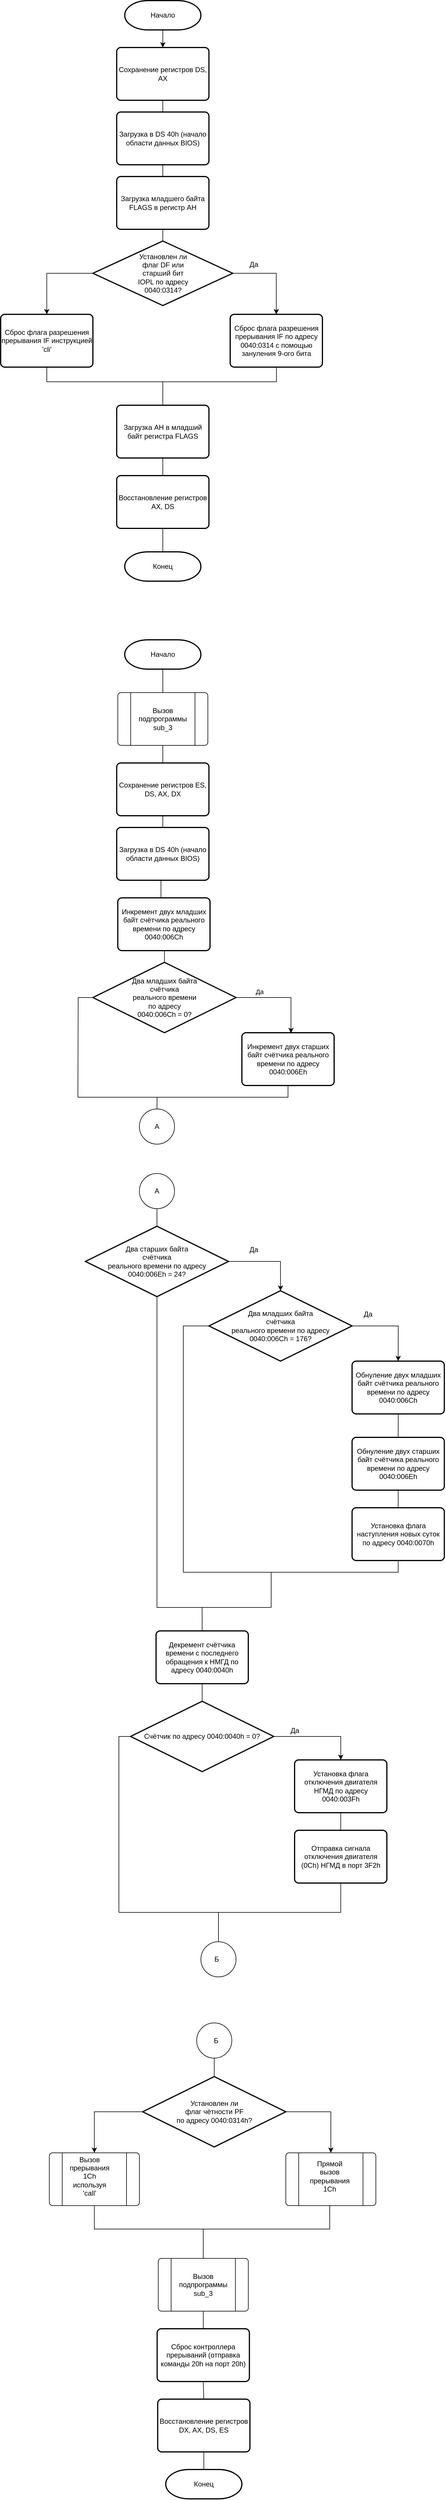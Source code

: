 <mxfile version="15.2.9" type="github">
  <diagram id="C5RBs43oDa-KdzZeNtuy" name="Page-1">
    <mxGraphModel dx="1038" dy="526" grid="1" gridSize="10" guides="1" tooltips="1" connect="1" arrows="1" fold="1" page="1" pageScale="1" pageWidth="827" pageHeight="1169" math="0" shadow="0">
      <root>
        <mxCell id="WIyWlLk6GJQsqaUBKTNV-0" />
        <mxCell id="WIyWlLk6GJQsqaUBKTNV-1" parent="WIyWlLk6GJQsqaUBKTNV-0" />
        <mxCell id="z6fKE8jfNeZlUit592Hx-12" style="edgeStyle=orthogonalEdgeStyle;rounded=0;orthogonalLoop=1;jettySize=auto;html=1;exitX=0.5;exitY=1;exitDx=0;exitDy=0;exitPerimeter=0;entryX=0.5;entryY=0;entryDx=0;entryDy=0;" edge="1" parent="WIyWlLk6GJQsqaUBKTNV-1" source="z6fKE8jfNeZlUit592Hx-0" target="z6fKE8jfNeZlUit592Hx-6">
          <mxGeometry relative="1" as="geometry" />
        </mxCell>
        <mxCell id="z6fKE8jfNeZlUit592Hx-0" value="Начало" style="strokeWidth=2;html=1;shape=mxgraph.flowchart.terminator;whiteSpace=wrap;" vertex="1" parent="WIyWlLk6GJQsqaUBKTNV-1">
          <mxGeometry x="340" y="50" width="130" height="50" as="geometry" />
        </mxCell>
        <mxCell id="z6fKE8jfNeZlUit592Hx-3" value="Загрузка младшего байта FLAGS в регистр AH" style="rounded=1;whiteSpace=wrap;html=1;absoluteArcSize=1;arcSize=14;strokeWidth=2;" vertex="1" parent="WIyWlLk6GJQsqaUBKTNV-1">
          <mxGeometry x="326.24" y="350" width="157.5" height="90" as="geometry" />
        </mxCell>
        <mxCell id="z6fKE8jfNeZlUit592Hx-16" style="edgeStyle=orthogonalEdgeStyle;rounded=0;orthogonalLoop=1;jettySize=auto;html=1;exitX=1;exitY=0.5;exitDx=0;exitDy=0;exitPerimeter=0;" edge="1" parent="WIyWlLk6GJQsqaUBKTNV-1" source="z6fKE8jfNeZlUit592Hx-4" target="z6fKE8jfNeZlUit592Hx-7">
          <mxGeometry relative="1" as="geometry" />
        </mxCell>
        <mxCell id="z6fKE8jfNeZlUit592Hx-17" style="edgeStyle=orthogonalEdgeStyle;rounded=0;orthogonalLoop=1;jettySize=auto;html=1;exitX=0;exitY=0.5;exitDx=0;exitDy=0;exitPerimeter=0;" edge="1" parent="WIyWlLk6GJQsqaUBKTNV-1" source="z6fKE8jfNeZlUit592Hx-4" target="z6fKE8jfNeZlUit592Hx-8">
          <mxGeometry relative="1" as="geometry" />
        </mxCell>
        <mxCell id="z6fKE8jfNeZlUit592Hx-21" style="edgeStyle=orthogonalEdgeStyle;rounded=0;orthogonalLoop=1;jettySize=auto;html=1;exitX=0.5;exitY=0;exitDx=0;exitDy=0;exitPerimeter=0;endArrow=none;endFill=0;" edge="1" parent="WIyWlLk6GJQsqaUBKTNV-1" source="z6fKE8jfNeZlUit592Hx-4" target="z6fKE8jfNeZlUit592Hx-3">
          <mxGeometry relative="1" as="geometry" />
        </mxCell>
        <mxCell id="z6fKE8jfNeZlUit592Hx-4" value="&lt;div&gt;Установлен ли&lt;/div&gt;&lt;div&gt; флаг DF или&lt;/div&gt;&lt;div&gt; старший бит&lt;/div&gt;&lt;div&gt; IOPL по адресу &lt;br&gt;&lt;/div&gt;&lt;div&gt;0040:0314?&lt;/div&gt;" style="strokeWidth=2;html=1;shape=mxgraph.flowchart.decision;whiteSpace=wrap;" vertex="1" parent="WIyWlLk6GJQsqaUBKTNV-1">
          <mxGeometry x="285.62" y="460" width="238.75" height="110" as="geometry" />
        </mxCell>
        <mxCell id="z6fKE8jfNeZlUit592Hx-14" style="edgeStyle=orthogonalEdgeStyle;rounded=0;orthogonalLoop=1;jettySize=auto;html=1;exitX=0.5;exitY=1;exitDx=0;exitDy=0;entryX=0.5;entryY=0;entryDx=0;entryDy=0;endArrow=none;endFill=0;" edge="1" parent="WIyWlLk6GJQsqaUBKTNV-1" source="z6fKE8jfNeZlUit592Hx-5" target="z6fKE8jfNeZlUit592Hx-3">
          <mxGeometry relative="1" as="geometry" />
        </mxCell>
        <mxCell id="z6fKE8jfNeZlUit592Hx-5" value="Загрузка в DS 40h (начало области данных BIOS)" style="rounded=1;whiteSpace=wrap;html=1;absoluteArcSize=1;arcSize=14;strokeWidth=2;" vertex="1" parent="WIyWlLk6GJQsqaUBKTNV-1">
          <mxGeometry x="326.25" y="240" width="157.5" height="90" as="geometry" />
        </mxCell>
        <mxCell id="z6fKE8jfNeZlUit592Hx-13" style="edgeStyle=orthogonalEdgeStyle;rounded=0;orthogonalLoop=1;jettySize=auto;html=1;exitX=0.5;exitY=1;exitDx=0;exitDy=0;entryX=0.5;entryY=0;entryDx=0;entryDy=0;endArrow=none;endFill=0;" edge="1" parent="WIyWlLk6GJQsqaUBKTNV-1" source="z6fKE8jfNeZlUit592Hx-6" target="z6fKE8jfNeZlUit592Hx-5">
          <mxGeometry relative="1" as="geometry" />
        </mxCell>
        <mxCell id="z6fKE8jfNeZlUit592Hx-6" value="Сохранение регистров DS, AX" style="rounded=1;whiteSpace=wrap;html=1;absoluteArcSize=1;arcSize=14;strokeWidth=2;" vertex="1" parent="WIyWlLk6GJQsqaUBKTNV-1">
          <mxGeometry x="326.25" y="130" width="157.5" height="90" as="geometry" />
        </mxCell>
        <mxCell id="z6fKE8jfNeZlUit592Hx-7" value="Сброс флага разрешения прерывания IF по адресу 0040:0314 с помощью зануления 9-ого бита" style="rounded=1;whiteSpace=wrap;html=1;absoluteArcSize=1;arcSize=14;strokeWidth=2;" vertex="1" parent="WIyWlLk6GJQsqaUBKTNV-1">
          <mxGeometry x="520" y="585" width="157.5" height="90" as="geometry" />
        </mxCell>
        <mxCell id="z6fKE8jfNeZlUit592Hx-18" style="edgeStyle=orthogonalEdgeStyle;rounded=0;orthogonalLoop=1;jettySize=auto;html=1;exitX=0.5;exitY=1;exitDx=0;exitDy=0;endArrow=none;endFill=0;" edge="1" parent="WIyWlLk6GJQsqaUBKTNV-1" source="z6fKE8jfNeZlUit592Hx-8" target="z6fKE8jfNeZlUit592Hx-7">
          <mxGeometry relative="1" as="geometry">
            <Array as="points">
              <mxPoint x="207" y="700" />
              <mxPoint x="599" y="700" />
            </Array>
          </mxGeometry>
        </mxCell>
        <mxCell id="z6fKE8jfNeZlUit592Hx-8" value="Сброс флага разрешения прерывания IF инструкцией &#39;cli&#39;" style="rounded=1;whiteSpace=wrap;html=1;absoluteArcSize=1;arcSize=14;strokeWidth=2;" vertex="1" parent="WIyWlLk6GJQsqaUBKTNV-1">
          <mxGeometry x="128.12" y="585" width="157.5" height="90" as="geometry" />
        </mxCell>
        <mxCell id="z6fKE8jfNeZlUit592Hx-23" style="edgeStyle=orthogonalEdgeStyle;rounded=0;orthogonalLoop=1;jettySize=auto;html=1;endArrow=none;endFill=0;" edge="1" parent="WIyWlLk6GJQsqaUBKTNV-1" source="z6fKE8jfNeZlUit592Hx-9">
          <mxGeometry relative="1" as="geometry">
            <mxPoint x="404.99" y="700" as="targetPoint" />
          </mxGeometry>
        </mxCell>
        <mxCell id="z6fKE8jfNeZlUit592Hx-24" style="edgeStyle=orthogonalEdgeStyle;rounded=0;orthogonalLoop=1;jettySize=auto;html=1;exitX=0.5;exitY=1;exitDx=0;exitDy=0;entryX=0.5;entryY=0;entryDx=0;entryDy=0;endArrow=none;endFill=0;" edge="1" parent="WIyWlLk6GJQsqaUBKTNV-1" source="z6fKE8jfNeZlUit592Hx-9" target="z6fKE8jfNeZlUit592Hx-10">
          <mxGeometry relative="1" as="geometry" />
        </mxCell>
        <mxCell id="z6fKE8jfNeZlUit592Hx-9" value="Загрузка AH в младший байт регистра FLAGS" style="rounded=1;whiteSpace=wrap;html=1;absoluteArcSize=1;arcSize=14;strokeWidth=2;" vertex="1" parent="WIyWlLk6GJQsqaUBKTNV-1">
          <mxGeometry x="326.24" y="740" width="157.5" height="90" as="geometry" />
        </mxCell>
        <mxCell id="z6fKE8jfNeZlUit592Hx-25" style="edgeStyle=orthogonalEdgeStyle;rounded=0;orthogonalLoop=1;jettySize=auto;html=1;exitX=0.5;exitY=1;exitDx=0;exitDy=0;endArrow=none;endFill=0;" edge="1" parent="WIyWlLk6GJQsqaUBKTNV-1" source="z6fKE8jfNeZlUit592Hx-10" target="z6fKE8jfNeZlUit592Hx-11">
          <mxGeometry relative="1" as="geometry" />
        </mxCell>
        <mxCell id="z6fKE8jfNeZlUit592Hx-10" value="Восстановление регистров AX, DS" style="rounded=1;whiteSpace=wrap;html=1;absoluteArcSize=1;arcSize=14;strokeWidth=2;" vertex="1" parent="WIyWlLk6GJQsqaUBKTNV-1">
          <mxGeometry x="326.24" y="860" width="157.5" height="90" as="geometry" />
        </mxCell>
        <mxCell id="z6fKE8jfNeZlUit592Hx-11" value="Конец" style="strokeWidth=2;html=1;shape=mxgraph.flowchart.terminator;whiteSpace=wrap;" vertex="1" parent="WIyWlLk6GJQsqaUBKTNV-1">
          <mxGeometry x="339.99" y="990" width="130" height="50" as="geometry" />
        </mxCell>
        <mxCell id="z6fKE8jfNeZlUit592Hx-26" value="Да" style="text;html=1;align=center;verticalAlign=middle;resizable=0;points=[];autosize=1;strokeColor=none;fillColor=none;" vertex="1" parent="WIyWlLk6GJQsqaUBKTNV-1">
          <mxGeometry x="545" y="490" width="30" height="20" as="geometry" />
        </mxCell>
        <mxCell id="z6fKE8jfNeZlUit592Hx-33" style="edgeStyle=orthogonalEdgeStyle;rounded=0;orthogonalLoop=1;jettySize=auto;html=1;exitX=0.5;exitY=1;exitDx=0;exitDy=0;exitPerimeter=0;entryX=0.5;entryY=0;entryDx=0;entryDy=0;endArrow=none;endFill=0;" edge="1" parent="WIyWlLk6GJQsqaUBKTNV-1" source="z6fKE8jfNeZlUit592Hx-27" target="z6fKE8jfNeZlUit592Hx-28">
          <mxGeometry relative="1" as="geometry" />
        </mxCell>
        <mxCell id="z6fKE8jfNeZlUit592Hx-27" value="Начало" style="strokeWidth=2;html=1;shape=mxgraph.flowchart.terminator;whiteSpace=wrap;" vertex="1" parent="WIyWlLk6GJQsqaUBKTNV-1">
          <mxGeometry x="339.99" y="1140" width="130" height="50" as="geometry" />
        </mxCell>
        <mxCell id="z6fKE8jfNeZlUit592Hx-34" style="edgeStyle=orthogonalEdgeStyle;rounded=0;orthogonalLoop=1;jettySize=auto;html=1;exitX=0.5;exitY=1;exitDx=0;exitDy=0;entryX=0.5;entryY=0;entryDx=0;entryDy=0;endArrow=none;endFill=0;" edge="1" parent="WIyWlLk6GJQsqaUBKTNV-1" source="z6fKE8jfNeZlUit592Hx-28" target="z6fKE8jfNeZlUit592Hx-32">
          <mxGeometry relative="1" as="geometry" />
        </mxCell>
        <mxCell id="z6fKE8jfNeZlUit592Hx-28" value="" style="verticalLabelPosition=bottom;verticalAlign=top;html=1;shape=process;whiteSpace=wrap;rounded=1;size=0.14;arcSize=6;" vertex="1" parent="WIyWlLk6GJQsqaUBKTNV-1">
          <mxGeometry x="328.12" y="1230" width="153.76" height="90" as="geometry" />
        </mxCell>
        <mxCell id="z6fKE8jfNeZlUit592Hx-29" value="Вызов подпрограммы sub_3" style="text;html=1;strokeColor=none;fillColor=none;align=center;verticalAlign=middle;whiteSpace=wrap;rounded=0;" vertex="1" parent="WIyWlLk6GJQsqaUBKTNV-1">
          <mxGeometry x="385" y="1265" width="40" height="20" as="geometry" />
        </mxCell>
        <mxCell id="z6fKE8jfNeZlUit592Hx-36" style="rounded=0;orthogonalLoop=1;jettySize=auto;html=1;exitX=0.5;exitY=1;exitDx=0;exitDy=0;entryX=0.468;entryY=0.017;entryDx=0;entryDy=0;entryPerimeter=0;endArrow=none;endFill=0;edgeStyle=orthogonalEdgeStyle;" edge="1" parent="WIyWlLk6GJQsqaUBKTNV-1" source="z6fKE8jfNeZlUit592Hx-30" target="z6fKE8jfNeZlUit592Hx-35">
          <mxGeometry relative="1" as="geometry" />
        </mxCell>
        <mxCell id="z6fKE8jfNeZlUit592Hx-30" value="Загрузка в DS 40h (начало области данных BIOS)" style="rounded=1;whiteSpace=wrap;html=1;absoluteArcSize=1;arcSize=14;strokeWidth=2;" vertex="1" parent="WIyWlLk6GJQsqaUBKTNV-1">
          <mxGeometry x="326.25" y="1460" width="157.5" height="90" as="geometry" />
        </mxCell>
        <mxCell id="z6fKE8jfNeZlUit592Hx-31" style="edgeStyle=orthogonalEdgeStyle;rounded=0;orthogonalLoop=1;jettySize=auto;html=1;exitX=0.5;exitY=1;exitDx=0;exitDy=0;entryX=0.5;entryY=0;entryDx=0;entryDy=0;endArrow=none;endFill=0;" edge="1" parent="WIyWlLk6GJQsqaUBKTNV-1" source="z6fKE8jfNeZlUit592Hx-32" target="z6fKE8jfNeZlUit592Hx-30">
          <mxGeometry relative="1" as="geometry" />
        </mxCell>
        <mxCell id="z6fKE8jfNeZlUit592Hx-32" value="Сохранение регистров ES, DS, AX, DX" style="rounded=1;whiteSpace=wrap;html=1;absoluteArcSize=1;arcSize=14;strokeWidth=2;" vertex="1" parent="WIyWlLk6GJQsqaUBKTNV-1">
          <mxGeometry x="326.25" y="1350" width="157.5" height="90" as="geometry" />
        </mxCell>
        <mxCell id="z6fKE8jfNeZlUit592Hx-35" value="Инкремент двух младших байт счётчика реального времени по адресу 0040:006Ch" style="rounded=1;whiteSpace=wrap;html=1;absoluteArcSize=1;arcSize=14;strokeWidth=2;" vertex="1" parent="WIyWlLk6GJQsqaUBKTNV-1">
          <mxGeometry x="328.12" y="1580" width="157.5" height="90" as="geometry" />
        </mxCell>
        <mxCell id="z6fKE8jfNeZlUit592Hx-42" style="rounded=0;orthogonalLoop=1;jettySize=auto;html=1;exitX=0.5;exitY=0;exitDx=0;exitDy=0;exitPerimeter=0;endArrow=none;endFill=0;edgeStyle=orthogonalEdgeStyle;" edge="1" parent="WIyWlLk6GJQsqaUBKTNV-1" source="z6fKE8jfNeZlUit592Hx-37" target="z6fKE8jfNeZlUit592Hx-35">
          <mxGeometry relative="1" as="geometry" />
        </mxCell>
        <mxCell id="z6fKE8jfNeZlUit592Hx-43" style="edgeStyle=orthogonalEdgeStyle;rounded=0;orthogonalLoop=1;jettySize=auto;html=1;endArrow=none;endFill=0;" edge="1" parent="WIyWlLk6GJQsqaUBKTNV-1" source="z6fKE8jfNeZlUit592Hx-37">
          <mxGeometry relative="1" as="geometry">
            <mxPoint x="260" y="1920" as="targetPoint" />
          </mxGeometry>
        </mxCell>
        <mxCell id="z6fKE8jfNeZlUit592Hx-47" style="edgeStyle=orthogonalEdgeStyle;rounded=0;orthogonalLoop=1;jettySize=auto;html=1;exitX=1;exitY=0.5;exitDx=0;exitDy=0;exitPerimeter=0;entryX=0.532;entryY=0.007;entryDx=0;entryDy=0;entryPerimeter=0;endArrow=classic;endFill=1;" edge="1" parent="WIyWlLk6GJQsqaUBKTNV-1" source="z6fKE8jfNeZlUit592Hx-37" target="z6fKE8jfNeZlUit592Hx-38">
          <mxGeometry relative="1" as="geometry" />
        </mxCell>
        <mxCell id="z6fKE8jfNeZlUit592Hx-48" value="Да" style="edgeLabel;html=1;align=center;verticalAlign=middle;resizable=0;points=[];" vertex="1" connectable="0" parent="z6fKE8jfNeZlUit592Hx-47">
          <mxGeometry x="-0.601" y="1" relative="1" as="geometry">
            <mxPoint x="9" y="-9" as="offset" />
          </mxGeometry>
        </mxCell>
        <mxCell id="z6fKE8jfNeZlUit592Hx-37" value="&lt;div&gt;Два младших байта&lt;/div&gt;&lt;div&gt; счётчика &lt;br&gt;&lt;/div&gt;&lt;div&gt;реального времени&lt;/div&gt;&lt;div&gt; по адресу&lt;/div&gt;&lt;div&gt; 0040:006Ch = 0?&lt;/div&gt;" style="strokeWidth=2;html=1;shape=mxgraph.flowchart.decision;whiteSpace=wrap;" vertex="1" parent="WIyWlLk6GJQsqaUBKTNV-1">
          <mxGeometry x="285.62" y="1690" width="244.38" height="120" as="geometry" />
        </mxCell>
        <mxCell id="z6fKE8jfNeZlUit592Hx-45" style="edgeStyle=orthogonalEdgeStyle;rounded=0;orthogonalLoop=1;jettySize=auto;html=1;endArrow=none;endFill=0;" edge="1" parent="WIyWlLk6GJQsqaUBKTNV-1" source="z6fKE8jfNeZlUit592Hx-38">
          <mxGeometry relative="1" as="geometry">
            <mxPoint x="260" y="1920" as="targetPoint" />
            <Array as="points">
              <mxPoint x="619" y="1920" />
            </Array>
          </mxGeometry>
        </mxCell>
        <mxCell id="z6fKE8jfNeZlUit592Hx-38" value="Инкремент двух старших байт счётчика реального времени по адресу 0040:006Eh" style="rounded=1;whiteSpace=wrap;html=1;absoluteArcSize=1;arcSize=14;strokeWidth=2;" vertex="1" parent="WIyWlLk6GJQsqaUBKTNV-1">
          <mxGeometry x="540" y="1810" width="157.5" height="90" as="geometry" />
        </mxCell>
        <mxCell id="z6fKE8jfNeZlUit592Hx-46" style="edgeStyle=orthogonalEdgeStyle;rounded=0;orthogonalLoop=1;jettySize=auto;html=1;exitX=0.5;exitY=0;exitDx=0;exitDy=0;exitPerimeter=0;endArrow=none;endFill=0;" edge="1" parent="WIyWlLk6GJQsqaUBKTNV-1" source="z6fKE8jfNeZlUit592Hx-39">
          <mxGeometry relative="1" as="geometry">
            <mxPoint x="395.238" y="1920" as="targetPoint" />
          </mxGeometry>
        </mxCell>
        <mxCell id="z6fKE8jfNeZlUit592Hx-39" value="" style="verticalLabelPosition=bottom;verticalAlign=top;html=1;shape=mxgraph.flowchart.on-page_reference;" vertex="1" parent="WIyWlLk6GJQsqaUBKTNV-1">
          <mxGeometry x="365" y="1940" width="60" height="60" as="geometry" />
        </mxCell>
        <mxCell id="z6fKE8jfNeZlUit592Hx-40" value="А" style="text;html=1;strokeColor=none;fillColor=none;align=center;verticalAlign=middle;whiteSpace=wrap;rounded=0;" vertex="1" parent="WIyWlLk6GJQsqaUBKTNV-1">
          <mxGeometry x="375" y="1960" width="40" height="20" as="geometry" />
        </mxCell>
        <mxCell id="z6fKE8jfNeZlUit592Hx-62" style="edgeStyle=orthogonalEdgeStyle;rounded=0;orthogonalLoop=1;jettySize=auto;html=1;exitX=0.5;exitY=1;exitDx=0;exitDy=0;exitPerimeter=0;entryX=0.5;entryY=0;entryDx=0;entryDy=0;entryPerimeter=0;endArrow=none;endFill=0;" edge="1" parent="WIyWlLk6GJQsqaUBKTNV-1" source="z6fKE8jfNeZlUit592Hx-49" target="z6fKE8jfNeZlUit592Hx-51">
          <mxGeometry relative="1" as="geometry" />
        </mxCell>
        <mxCell id="z6fKE8jfNeZlUit592Hx-49" value="" style="verticalLabelPosition=bottom;verticalAlign=top;html=1;shape=mxgraph.flowchart.on-page_reference;" vertex="1" parent="WIyWlLk6GJQsqaUBKTNV-1">
          <mxGeometry x="365" y="2050" width="60" height="60" as="geometry" />
        </mxCell>
        <mxCell id="z6fKE8jfNeZlUit592Hx-50" value="А" style="text;html=1;strokeColor=none;fillColor=none;align=center;verticalAlign=middle;whiteSpace=wrap;rounded=0;" vertex="1" parent="WIyWlLk6GJQsqaUBKTNV-1">
          <mxGeometry x="375" y="2070" width="40" height="20" as="geometry" />
        </mxCell>
        <mxCell id="z6fKE8jfNeZlUit592Hx-63" style="edgeStyle=orthogonalEdgeStyle;rounded=0;orthogonalLoop=1;jettySize=auto;html=1;exitX=1;exitY=0.5;exitDx=0;exitDy=0;exitPerimeter=0;entryX=0.5;entryY=0;entryDx=0;entryDy=0;entryPerimeter=0;endArrow=classic;endFill=1;" edge="1" parent="WIyWlLk6GJQsqaUBKTNV-1" source="z6fKE8jfNeZlUit592Hx-51" target="z6fKE8jfNeZlUit592Hx-52">
          <mxGeometry relative="1" as="geometry" />
        </mxCell>
        <mxCell id="z6fKE8jfNeZlUit592Hx-72" style="edgeStyle=orthogonalEdgeStyle;rounded=0;orthogonalLoop=1;jettySize=auto;html=1;exitX=0.5;exitY=1;exitDx=0;exitDy=0;exitPerimeter=0;endArrow=none;endFill=0;" edge="1" parent="WIyWlLk6GJQsqaUBKTNV-1" source="z6fKE8jfNeZlUit592Hx-51">
          <mxGeometry relative="1" as="geometry">
            <mxPoint x="590" y="2730" as="targetPoint" />
            <Array as="points">
              <mxPoint x="395" y="2790" />
              <mxPoint x="590" y="2790" />
            </Array>
          </mxGeometry>
        </mxCell>
        <mxCell id="z6fKE8jfNeZlUit592Hx-51" value="&lt;div&gt;Два старших байта&lt;/div&gt;&lt;div&gt; счётчика &lt;br&gt;&lt;/div&gt;&lt;div&gt;реального времени по адресу &lt;br&gt;&lt;/div&gt;&lt;div&gt;0040:006Eh = 24?&lt;/div&gt;" style="strokeWidth=2;html=1;shape=mxgraph.flowchart.decision;whiteSpace=wrap;" vertex="1" parent="WIyWlLk6GJQsqaUBKTNV-1">
          <mxGeometry x="272.81" y="2140" width="244.38" height="120" as="geometry" />
        </mxCell>
        <mxCell id="z6fKE8jfNeZlUit592Hx-65" style="edgeStyle=orthogonalEdgeStyle;rounded=0;orthogonalLoop=1;jettySize=auto;html=1;exitX=1;exitY=0.5;exitDx=0;exitDy=0;exitPerimeter=0;entryX=0.5;entryY=0;entryDx=0;entryDy=0;endArrow=classic;endFill=1;" edge="1" parent="WIyWlLk6GJQsqaUBKTNV-1" source="z6fKE8jfNeZlUit592Hx-52" target="z6fKE8jfNeZlUit592Hx-53">
          <mxGeometry relative="1" as="geometry" />
        </mxCell>
        <mxCell id="z6fKE8jfNeZlUit592Hx-70" style="edgeStyle=orthogonalEdgeStyle;rounded=0;orthogonalLoop=1;jettySize=auto;html=1;exitX=0;exitY=0.5;exitDx=0;exitDy=0;exitPerimeter=0;endArrow=none;endFill=0;" edge="1" parent="WIyWlLk6GJQsqaUBKTNV-1" source="z6fKE8jfNeZlUit592Hx-52">
          <mxGeometry relative="1" as="geometry">
            <mxPoint x="440" y="2730" as="targetPoint" />
            <Array as="points">
              <mxPoint x="440" y="2310" />
              <mxPoint x="440" y="2730" />
            </Array>
          </mxGeometry>
        </mxCell>
        <mxCell id="z6fKE8jfNeZlUit592Hx-52" value="&lt;div&gt;Два младших байта&lt;/div&gt;&lt;div&gt; счётчика &lt;br&gt;&lt;/div&gt;&lt;div&gt;реального времени по адресу &lt;br&gt;&lt;/div&gt;&lt;div&gt;0040:006Ch = 176?&lt;/div&gt;" style="strokeWidth=2;html=1;shape=mxgraph.flowchart.decision;whiteSpace=wrap;" vertex="1" parent="WIyWlLk6GJQsqaUBKTNV-1">
          <mxGeometry x="483.75" y="2250" width="244.38" height="120" as="geometry" />
        </mxCell>
        <mxCell id="z6fKE8jfNeZlUit592Hx-68" style="edgeStyle=orthogonalEdgeStyle;rounded=0;orthogonalLoop=1;jettySize=auto;html=1;exitX=0.5;exitY=1;exitDx=0;exitDy=0;endArrow=none;endFill=0;" edge="1" parent="WIyWlLk6GJQsqaUBKTNV-1" source="z6fKE8jfNeZlUit592Hx-53" target="z6fKE8jfNeZlUit592Hx-54">
          <mxGeometry relative="1" as="geometry" />
        </mxCell>
        <mxCell id="z6fKE8jfNeZlUit592Hx-53" value="Обнуление двух младших байт счётчика реального времени по адресу 0040:006Ch" style="rounded=1;whiteSpace=wrap;html=1;absoluteArcSize=1;arcSize=14;strokeWidth=2;" vertex="1" parent="WIyWlLk6GJQsqaUBKTNV-1">
          <mxGeometry x="728.13" y="2370" width="157.5" height="90" as="geometry" />
        </mxCell>
        <mxCell id="z6fKE8jfNeZlUit592Hx-69" style="edgeStyle=orthogonalEdgeStyle;rounded=0;orthogonalLoop=1;jettySize=auto;html=1;exitX=0.5;exitY=1;exitDx=0;exitDy=0;entryX=0.5;entryY=0;entryDx=0;entryDy=0;endArrow=none;endFill=0;" edge="1" parent="WIyWlLk6GJQsqaUBKTNV-1" source="z6fKE8jfNeZlUit592Hx-54" target="z6fKE8jfNeZlUit592Hx-55">
          <mxGeometry relative="1" as="geometry" />
        </mxCell>
        <mxCell id="z6fKE8jfNeZlUit592Hx-54" value="Обнуление двух старших байт счётчика реального времени по адресу 0040:006Eh" style="rounded=1;whiteSpace=wrap;html=1;absoluteArcSize=1;arcSize=14;strokeWidth=2;" vertex="1" parent="WIyWlLk6GJQsqaUBKTNV-1">
          <mxGeometry x="728.13" y="2500" width="157.5" height="90" as="geometry" />
        </mxCell>
        <mxCell id="z6fKE8jfNeZlUit592Hx-74" style="edgeStyle=orthogonalEdgeStyle;rounded=0;orthogonalLoop=1;jettySize=auto;html=1;exitX=0.5;exitY=1;exitDx=0;exitDy=0;endArrow=none;endFill=0;" edge="1" parent="WIyWlLk6GJQsqaUBKTNV-1" source="z6fKE8jfNeZlUit592Hx-55">
          <mxGeometry relative="1" as="geometry">
            <mxPoint x="440" y="2730" as="targetPoint" />
            <Array as="points">
              <mxPoint x="807" y="2730" />
            </Array>
          </mxGeometry>
        </mxCell>
        <mxCell id="z6fKE8jfNeZlUit592Hx-55" value="Установка флага наступления новых суток по адресу 0040:0070h" style="rounded=1;whiteSpace=wrap;html=1;absoluteArcSize=1;arcSize=14;strokeWidth=2;" vertex="1" parent="WIyWlLk6GJQsqaUBKTNV-1">
          <mxGeometry x="728.13" y="2620" width="157.5" height="90" as="geometry" />
        </mxCell>
        <mxCell id="z6fKE8jfNeZlUit592Hx-75" style="edgeStyle=orthogonalEdgeStyle;rounded=0;orthogonalLoop=1;jettySize=auto;html=1;exitX=0.5;exitY=0;exitDx=0;exitDy=0;endArrow=none;endFill=0;" edge="1" parent="WIyWlLk6GJQsqaUBKTNV-1" source="z6fKE8jfNeZlUit592Hx-56">
          <mxGeometry relative="1" as="geometry">
            <mxPoint x="472" y="2790" as="targetPoint" />
          </mxGeometry>
        </mxCell>
        <mxCell id="z6fKE8jfNeZlUit592Hx-56" value="Декремент счётчика времени с последнего обращения к НМГД по адресу 0040:0040h" style="rounded=1;whiteSpace=wrap;html=1;absoluteArcSize=1;arcSize=14;strokeWidth=2;" vertex="1" parent="WIyWlLk6GJQsqaUBKTNV-1">
          <mxGeometry x="393.44" y="2830" width="157.5" height="90" as="geometry" />
        </mxCell>
        <mxCell id="z6fKE8jfNeZlUit592Hx-76" style="edgeStyle=orthogonalEdgeStyle;rounded=0;orthogonalLoop=1;jettySize=auto;html=1;exitX=0.5;exitY=0;exitDx=0;exitDy=0;exitPerimeter=0;entryX=0.5;entryY=1;entryDx=0;entryDy=0;endArrow=none;endFill=0;" edge="1" parent="WIyWlLk6GJQsqaUBKTNV-1" source="z6fKE8jfNeZlUit592Hx-57" target="z6fKE8jfNeZlUit592Hx-56">
          <mxGeometry relative="1" as="geometry" />
        </mxCell>
        <mxCell id="z6fKE8jfNeZlUit592Hx-77" style="edgeStyle=orthogonalEdgeStyle;rounded=0;orthogonalLoop=1;jettySize=auto;html=1;exitX=1;exitY=0.5;exitDx=0;exitDy=0;exitPerimeter=0;entryX=0.5;entryY=0;entryDx=0;entryDy=0;endArrow=classic;endFill=1;" edge="1" parent="WIyWlLk6GJQsqaUBKTNV-1" source="z6fKE8jfNeZlUit592Hx-57" target="z6fKE8jfNeZlUit592Hx-58">
          <mxGeometry relative="1" as="geometry" />
        </mxCell>
        <mxCell id="z6fKE8jfNeZlUit592Hx-80" style="edgeStyle=orthogonalEdgeStyle;rounded=0;orthogonalLoop=1;jettySize=auto;html=1;exitX=0;exitY=0.5;exitDx=0;exitDy=0;exitPerimeter=0;endArrow=none;endFill=0;" edge="1" parent="WIyWlLk6GJQsqaUBKTNV-1" source="z6fKE8jfNeZlUit592Hx-57">
          <mxGeometry relative="1" as="geometry">
            <mxPoint x="330" y="3310" as="targetPoint" />
          </mxGeometry>
        </mxCell>
        <mxCell id="z6fKE8jfNeZlUit592Hx-57" value="Счётчик по адресу 0040:0040h = 0?" style="strokeWidth=2;html=1;shape=mxgraph.flowchart.decision;whiteSpace=wrap;" vertex="1" parent="WIyWlLk6GJQsqaUBKTNV-1">
          <mxGeometry x="350" y="2950" width="244.38" height="120" as="geometry" />
        </mxCell>
        <mxCell id="z6fKE8jfNeZlUit592Hx-79" style="edgeStyle=orthogonalEdgeStyle;rounded=0;orthogonalLoop=1;jettySize=auto;html=1;exitX=0.5;exitY=1;exitDx=0;exitDy=0;endArrow=none;endFill=0;" edge="1" parent="WIyWlLk6GJQsqaUBKTNV-1" source="z6fKE8jfNeZlUit592Hx-58" target="z6fKE8jfNeZlUit592Hx-59">
          <mxGeometry relative="1" as="geometry" />
        </mxCell>
        <mxCell id="z6fKE8jfNeZlUit592Hx-58" value="Установка флага отключения двигателя НГМД по адресу 0040:003Fh" style="rounded=1;whiteSpace=wrap;html=1;absoluteArcSize=1;arcSize=14;strokeWidth=2;" vertex="1" parent="WIyWlLk6GJQsqaUBKTNV-1">
          <mxGeometry x="630" y="3050" width="157.5" height="90" as="geometry" />
        </mxCell>
        <mxCell id="z6fKE8jfNeZlUit592Hx-81" style="edgeStyle=orthogonalEdgeStyle;rounded=0;orthogonalLoop=1;jettySize=auto;html=1;exitX=0.5;exitY=1;exitDx=0;exitDy=0;endArrow=none;endFill=0;" edge="1" parent="WIyWlLk6GJQsqaUBKTNV-1" source="z6fKE8jfNeZlUit592Hx-59">
          <mxGeometry relative="1" as="geometry">
            <mxPoint x="330" y="3310" as="targetPoint" />
            <Array as="points">
              <mxPoint x="709" y="3310" />
            </Array>
          </mxGeometry>
        </mxCell>
        <mxCell id="z6fKE8jfNeZlUit592Hx-59" value="Отправка сигнала отключения двигателя (0Ch) НГМД в порт 3F2h" style="rounded=1;whiteSpace=wrap;html=1;absoluteArcSize=1;arcSize=14;strokeWidth=2;" vertex="1" parent="WIyWlLk6GJQsqaUBKTNV-1">
          <mxGeometry x="630" y="3170" width="157.5" height="90" as="geometry" />
        </mxCell>
        <mxCell id="z6fKE8jfNeZlUit592Hx-82" style="edgeStyle=orthogonalEdgeStyle;rounded=0;orthogonalLoop=1;jettySize=auto;html=1;exitX=0.5;exitY=0;exitDx=0;exitDy=0;exitPerimeter=0;endArrow=none;endFill=0;" edge="1" parent="WIyWlLk6GJQsqaUBKTNV-1" source="z6fKE8jfNeZlUit592Hx-60">
          <mxGeometry relative="1" as="geometry">
            <mxPoint x="500" y="3310" as="targetPoint" />
          </mxGeometry>
        </mxCell>
        <mxCell id="z6fKE8jfNeZlUit592Hx-60" value="" style="verticalLabelPosition=bottom;verticalAlign=top;html=1;shape=mxgraph.flowchart.on-page_reference;" vertex="1" parent="WIyWlLk6GJQsqaUBKTNV-1">
          <mxGeometry x="470" y="3360" width="60" height="60" as="geometry" />
        </mxCell>
        <mxCell id="z6fKE8jfNeZlUit592Hx-61" value="Б" style="text;html=1;strokeColor=none;fillColor=none;align=center;verticalAlign=middle;whiteSpace=wrap;rounded=0;" vertex="1" parent="WIyWlLk6GJQsqaUBKTNV-1">
          <mxGeometry x="480" y="3380" width="34.38" height="20" as="geometry" />
        </mxCell>
        <mxCell id="z6fKE8jfNeZlUit592Hx-66" value="Да" style="text;html=1;align=center;verticalAlign=middle;resizable=0;points=[];autosize=1;strokeColor=none;fillColor=none;" vertex="1" parent="WIyWlLk6GJQsqaUBKTNV-1">
          <mxGeometry x="545" y="2170" width="30" height="20" as="geometry" />
        </mxCell>
        <mxCell id="z6fKE8jfNeZlUit592Hx-67" value="Да" style="text;html=1;align=center;verticalAlign=middle;resizable=0;points=[];autosize=1;strokeColor=none;fillColor=none;" vertex="1" parent="WIyWlLk6GJQsqaUBKTNV-1">
          <mxGeometry x="740" y="2280" width="30" height="20" as="geometry" />
        </mxCell>
        <mxCell id="z6fKE8jfNeZlUit592Hx-78" value="Да" style="text;html=1;align=center;verticalAlign=middle;resizable=0;points=[];autosize=1;strokeColor=none;fillColor=none;" vertex="1" parent="WIyWlLk6GJQsqaUBKTNV-1">
          <mxGeometry x="615" y="2990" width="30" height="20" as="geometry" />
        </mxCell>
        <mxCell id="z6fKE8jfNeZlUit592Hx-102" style="edgeStyle=orthogonalEdgeStyle;rounded=0;orthogonalLoop=1;jettySize=auto;html=1;exitX=0.5;exitY=1;exitDx=0;exitDy=0;exitPerimeter=0;endArrow=none;endFill=0;" edge="1" parent="WIyWlLk6GJQsqaUBKTNV-1" source="z6fKE8jfNeZlUit592Hx-83" target="z6fKE8jfNeZlUit592Hx-85">
          <mxGeometry relative="1" as="geometry" />
        </mxCell>
        <mxCell id="z6fKE8jfNeZlUit592Hx-83" value="" style="verticalLabelPosition=bottom;verticalAlign=top;html=1;shape=mxgraph.flowchart.on-page_reference;" vertex="1" parent="WIyWlLk6GJQsqaUBKTNV-1">
          <mxGeometry x="462.81" y="3498.5" width="60" height="60" as="geometry" />
        </mxCell>
        <mxCell id="z6fKE8jfNeZlUit592Hx-84" value="Б" style="text;html=1;strokeColor=none;fillColor=none;align=center;verticalAlign=middle;whiteSpace=wrap;rounded=0;" vertex="1" parent="WIyWlLk6GJQsqaUBKTNV-1">
          <mxGeometry x="485.61" y="3527" width="20.01" height="3" as="geometry" />
        </mxCell>
        <mxCell id="z6fKE8jfNeZlUit592Hx-89" style="edgeStyle=orthogonalEdgeStyle;rounded=0;orthogonalLoop=1;jettySize=auto;html=1;exitX=1;exitY=0.5;exitDx=0;exitDy=0;exitPerimeter=0;endArrow=classic;endFill=1;" edge="1" parent="WIyWlLk6GJQsqaUBKTNV-1" source="z6fKE8jfNeZlUit592Hx-85" target="z6fKE8jfNeZlUit592Hx-87">
          <mxGeometry relative="1" as="geometry" />
        </mxCell>
        <mxCell id="z6fKE8jfNeZlUit592Hx-90" style="edgeStyle=orthogonalEdgeStyle;rounded=0;orthogonalLoop=1;jettySize=auto;html=1;exitX=0;exitY=0.5;exitDx=0;exitDy=0;exitPerimeter=0;endArrow=classic;endFill=1;" edge="1" parent="WIyWlLk6GJQsqaUBKTNV-1" source="z6fKE8jfNeZlUit592Hx-85" target="z6fKE8jfNeZlUit592Hx-88">
          <mxGeometry relative="1" as="geometry" />
        </mxCell>
        <mxCell id="z6fKE8jfNeZlUit592Hx-85" value="&lt;div&gt;Установлен ли &lt;br&gt;&lt;/div&gt;&lt;div&gt;флаг чётности PF &lt;br&gt;&lt;/div&gt;&lt;div&gt;по адресу 0040:0314h?&lt;/div&gt;" style="strokeWidth=2;html=1;shape=mxgraph.flowchart.decision;whiteSpace=wrap;" vertex="1" parent="WIyWlLk6GJQsqaUBKTNV-1">
          <mxGeometry x="370.62" y="3590" width="244.38" height="120" as="geometry" />
        </mxCell>
        <mxCell id="z6fKE8jfNeZlUit592Hx-87" value="" style="verticalLabelPosition=bottom;verticalAlign=top;html=1;shape=process;whiteSpace=wrap;rounded=1;size=0.14;arcSize=6;" vertex="1" parent="WIyWlLk6GJQsqaUBKTNV-1">
          <mxGeometry x="615" y="3720" width="153.76" height="90" as="geometry" />
        </mxCell>
        <mxCell id="z6fKE8jfNeZlUit592Hx-93" style="edgeStyle=orthogonalEdgeStyle;rounded=0;orthogonalLoop=1;jettySize=auto;html=1;exitX=0.5;exitY=1;exitDx=0;exitDy=0;endArrow=none;endFill=0;" edge="1" parent="WIyWlLk6GJQsqaUBKTNV-1" source="z6fKE8jfNeZlUit592Hx-88">
          <mxGeometry relative="1" as="geometry">
            <mxPoint x="690" y="3810" as="targetPoint" />
            <Array as="points">
              <mxPoint x="288" y="3850" />
              <mxPoint x="690" y="3850" />
            </Array>
          </mxGeometry>
        </mxCell>
        <mxCell id="z6fKE8jfNeZlUit592Hx-88" value="" style="verticalLabelPosition=bottom;verticalAlign=top;html=1;shape=process;whiteSpace=wrap;rounded=1;size=0.14;arcSize=6;" vertex="1" parent="WIyWlLk6GJQsqaUBKTNV-1">
          <mxGeometry x="211.24" y="3720" width="153.76" height="90" as="geometry" />
        </mxCell>
        <mxCell id="z6fKE8jfNeZlUit592Hx-91" value="Прямой вызов прерывания 1Ch" style="text;html=1;strokeColor=none;fillColor=none;align=center;verticalAlign=middle;whiteSpace=wrap;rounded=0;" vertex="1" parent="WIyWlLk6GJQsqaUBKTNV-1">
          <mxGeometry x="670" y="3750" width="40" height="20" as="geometry" />
        </mxCell>
        <mxCell id="z6fKE8jfNeZlUit592Hx-92" value="Вызов прерывания 1Ch используя &#39;call&#39;" style="text;html=1;strokeColor=none;fillColor=none;align=center;verticalAlign=middle;whiteSpace=wrap;rounded=0;" vertex="1" parent="WIyWlLk6GJQsqaUBKTNV-1">
          <mxGeometry x="260" y="3750" width="40" height="20" as="geometry" />
        </mxCell>
        <mxCell id="z6fKE8jfNeZlUit592Hx-96" style="edgeStyle=orthogonalEdgeStyle;rounded=0;orthogonalLoop=1;jettySize=auto;html=1;exitX=0.5;exitY=0;exitDx=0;exitDy=0;endArrow=none;endFill=0;" edge="1" parent="WIyWlLk6GJQsqaUBKTNV-1" source="z6fKE8jfNeZlUit592Hx-94">
          <mxGeometry relative="1" as="geometry">
            <mxPoint x="474" y="3850" as="targetPoint" />
          </mxGeometry>
        </mxCell>
        <mxCell id="z6fKE8jfNeZlUit592Hx-103" style="edgeStyle=orthogonalEdgeStyle;rounded=0;orthogonalLoop=1;jettySize=auto;html=1;exitX=0.5;exitY=1;exitDx=0;exitDy=0;endArrow=none;endFill=0;" edge="1" parent="WIyWlLk6GJQsqaUBKTNV-1" source="z6fKE8jfNeZlUit592Hx-94" target="z6fKE8jfNeZlUit592Hx-99">
          <mxGeometry relative="1" as="geometry" />
        </mxCell>
        <mxCell id="z6fKE8jfNeZlUit592Hx-94" value="" style="verticalLabelPosition=bottom;verticalAlign=top;html=1;shape=process;whiteSpace=wrap;rounded=1;size=0.14;arcSize=6;" vertex="1" parent="WIyWlLk6GJQsqaUBKTNV-1">
          <mxGeometry x="397.18" y="3900" width="153.76" height="90" as="geometry" />
        </mxCell>
        <mxCell id="z6fKE8jfNeZlUit592Hx-95" value="Вызов подпрограммы sub_3" style="text;html=1;strokeColor=none;fillColor=none;align=center;verticalAlign=middle;whiteSpace=wrap;rounded=0;" vertex="1" parent="WIyWlLk6GJQsqaUBKTNV-1">
          <mxGeometry x="454.06" y="3935" width="40" height="20" as="geometry" />
        </mxCell>
        <mxCell id="z6fKE8jfNeZlUit592Hx-104" style="edgeStyle=orthogonalEdgeStyle;rounded=0;orthogonalLoop=1;jettySize=auto;html=1;exitX=0.5;exitY=1;exitDx=0;exitDy=0;entryX=0.5;entryY=0;entryDx=0;entryDy=0;endArrow=none;endFill=0;" edge="1" parent="WIyWlLk6GJQsqaUBKTNV-1" source="z6fKE8jfNeZlUit592Hx-99" target="z6fKE8jfNeZlUit592Hx-100">
          <mxGeometry relative="1" as="geometry" />
        </mxCell>
        <mxCell id="z6fKE8jfNeZlUit592Hx-99" value="Сброс контроллера прерываний (отправка команды 20h на порт 20h)" style="rounded=1;whiteSpace=wrap;html=1;absoluteArcSize=1;arcSize=14;strokeWidth=2;" vertex="1" parent="WIyWlLk6GJQsqaUBKTNV-1">
          <mxGeometry x="395.31" y="4020" width="157.5" height="90" as="geometry" />
        </mxCell>
        <mxCell id="z6fKE8jfNeZlUit592Hx-105" style="edgeStyle=orthogonalEdgeStyle;rounded=0;orthogonalLoop=1;jettySize=auto;html=1;exitX=0.5;exitY=1;exitDx=0;exitDy=0;endArrow=none;endFill=0;" edge="1" parent="WIyWlLk6GJQsqaUBKTNV-1" source="z6fKE8jfNeZlUit592Hx-100" target="z6fKE8jfNeZlUit592Hx-101">
          <mxGeometry relative="1" as="geometry" />
        </mxCell>
        <mxCell id="z6fKE8jfNeZlUit592Hx-100" value="Восстановление регистров DX, AX, DS, ES" style="rounded=1;whiteSpace=wrap;html=1;absoluteArcSize=1;arcSize=14;strokeWidth=2;" vertex="1" parent="WIyWlLk6GJQsqaUBKTNV-1">
          <mxGeometry x="396.25" y="4140" width="157.5" height="90" as="geometry" />
        </mxCell>
        <mxCell id="z6fKE8jfNeZlUit592Hx-101" value="Конец" style="strokeWidth=2;html=1;shape=mxgraph.flowchart.terminator;whiteSpace=wrap;" vertex="1" parent="WIyWlLk6GJQsqaUBKTNV-1">
          <mxGeometry x="410" y="4260" width="130" height="50" as="geometry" />
        </mxCell>
      </root>
    </mxGraphModel>
  </diagram>
</mxfile>
